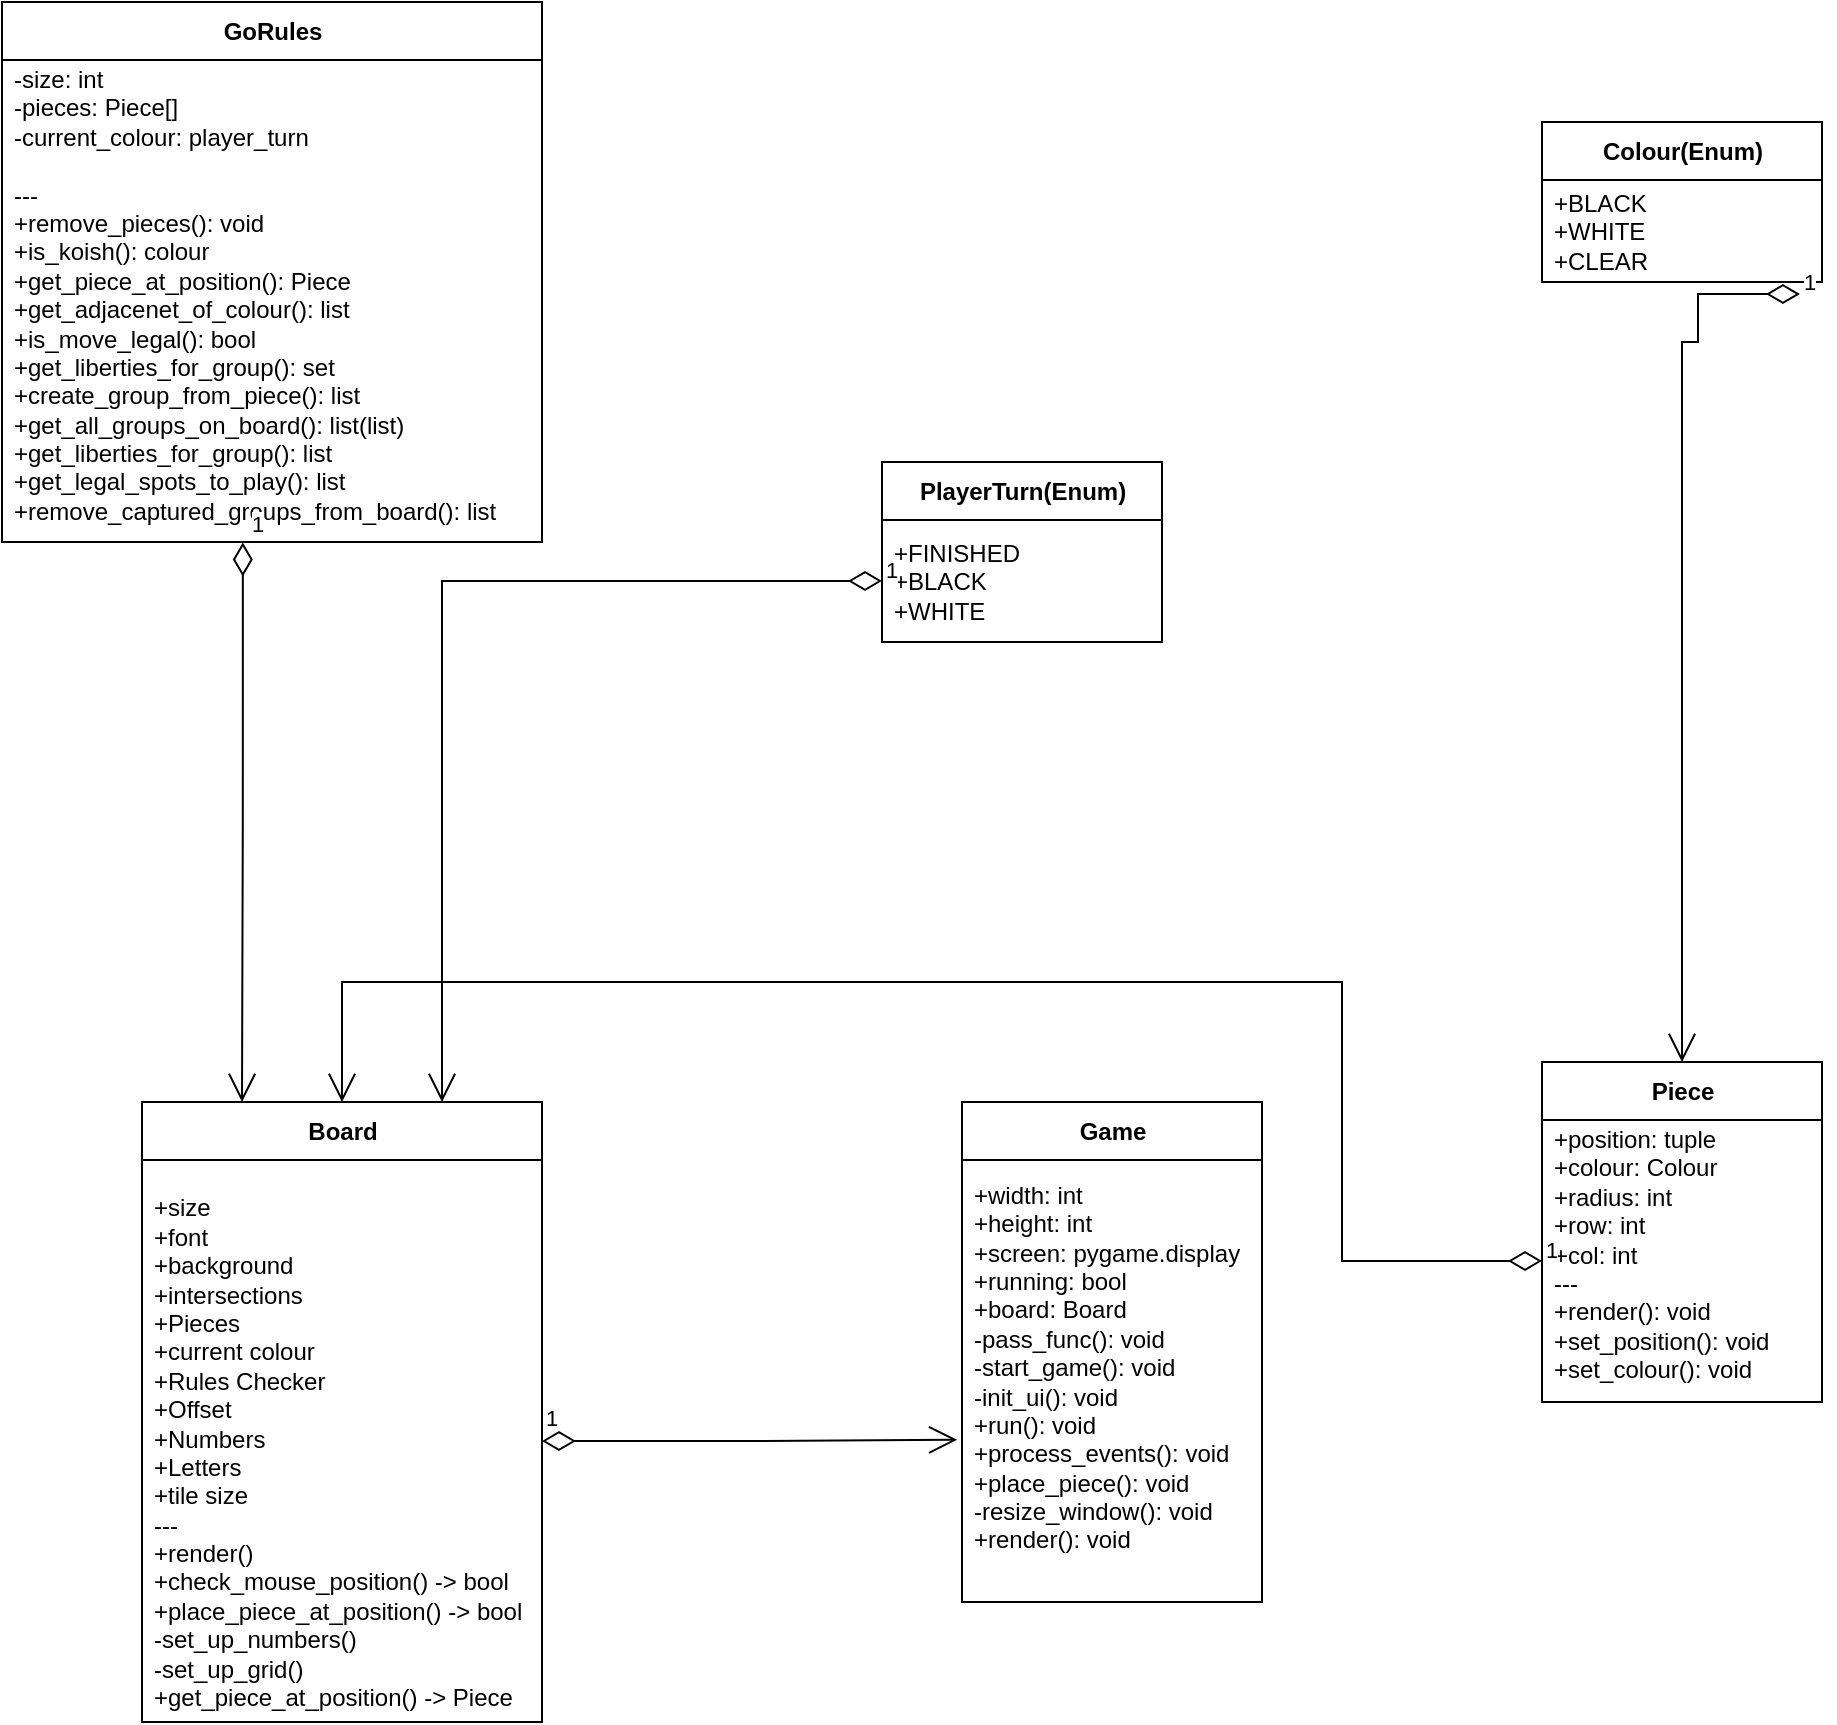 <mxfile version="15.9.4" type="device"><diagram id="C5RBs43oDa-KdzZeNtuy" name="Page-1"><mxGraphModel dx="2031" dy="1074" grid="1" gridSize="10" guides="1" tooltips="1" connect="1" arrows="1" fold="1" page="1" pageScale="1" pageWidth="1000" pageHeight="1000" math="0" shadow="0"><root><mxCell id="WIyWlLk6GJQsqaUBKTNV-0"/><mxCell id="WIyWlLk6GJQsqaUBKTNV-1" parent="WIyWlLk6GJQsqaUBKTNV-0"/><mxCell id="ycoR9_uPS0yKYVhWKHOK-0" value="&lt;div&gt;Board&lt;/div&gt;" style="swimlane;fontStyle=1;align=center;verticalAlign=middle;childLayout=stackLayout;horizontal=1;startSize=29;horizontalStack=0;resizeParent=1;resizeParentMax=0;resizeLast=0;collapsible=0;marginBottom=0;html=1;" vertex="1" parent="WIyWlLk6GJQsqaUBKTNV-1"><mxGeometry x="130" y="550" width="200" height="310" as="geometry"/></mxCell><mxCell id="ycoR9_uPS0yKYVhWKHOK-2" value="&lt;br&gt;&lt;div&gt;+size&lt;/div&gt;&lt;div&gt;+font&lt;/div&gt;&lt;div&gt;+background&lt;/div&gt;&lt;div&gt;+intersections&lt;/div&gt;&lt;div&gt;+Pieces&lt;/div&gt;&lt;div&gt;+current colour&lt;/div&gt;&lt;div&gt;+Rules Checker&lt;/div&gt;&lt;div&gt;+Offset&lt;/div&gt;&lt;div&gt;+Numbers&lt;/div&gt;&lt;div&gt;+Letters&lt;/div&gt;&lt;div&gt;+tile size&lt;/div&gt;&lt;div&gt;---&lt;/div&gt;&lt;div&gt;+render()&lt;/div&gt;&lt;div&gt;+check_mouse_position() -&amp;gt; bool&lt;/div&gt;&lt;div&gt;+place_piece_at_position() -&amp;gt; bool&lt;/div&gt;&lt;div&gt;-set_up_numbers()&lt;/div&gt;&lt;div&gt;-set_up_grid()&lt;/div&gt;&lt;div&gt;+get_piece_at_position() -&amp;gt; Piece&lt;br&gt;&lt;/div&gt;&lt;div&gt;&lt;br&gt;&lt;/div&gt;&lt;div&gt;&lt;br&gt;&lt;/div&gt;&lt;div&gt;&lt;br&gt;&lt;/div&gt;" style="text;html=1;strokeColor=none;fillColor=none;align=left;verticalAlign=middle;spacingLeft=4;spacingRight=4;overflow=hidden;rotatable=0;points=[[0,0.5],[1,0.5]];portConstraint=eastwest;" vertex="1" parent="ycoR9_uPS0yKYVhWKHOK-0"><mxGeometry y="29" width="200" height="281" as="geometry"/></mxCell><mxCell id="ycoR9_uPS0yKYVhWKHOK-3" value="GoRules" style="swimlane;fontStyle=1;align=center;verticalAlign=middle;childLayout=stackLayout;horizontal=1;startSize=29;horizontalStack=0;resizeParent=1;resizeParentMax=0;resizeLast=0;collapsible=0;marginBottom=0;html=1;" vertex="1" parent="WIyWlLk6GJQsqaUBKTNV-1"><mxGeometry x="60" width="270" height="270" as="geometry"/></mxCell><mxCell id="ycoR9_uPS0yKYVhWKHOK-5" value="&lt;div&gt;-size: int&lt;br&gt;&lt;/div&gt;&lt;div&gt;-pieces: Piece[]&lt;/div&gt;&lt;div&gt;-current_colour: player_turn&lt;br&gt;&lt;/div&gt;&lt;div&gt;&lt;br&gt;&lt;/div&gt;&lt;div&gt;---&lt;/div&gt;&lt;div&gt;+remove_pieces(): void&lt;br&gt;&lt;/div&gt;&lt;div&gt;+is_koish(): colour&lt;/div&gt;&lt;div&gt;+get_piece_at_position(): Piece&lt;/div&gt;&lt;div&gt;+get_adjacenet_of_colour(): list&lt;/div&gt;&lt;div&gt;+is_move_legal(): bool&lt;/div&gt;&lt;div&gt;+get_liberties_for_group(): set&lt;/div&gt;&lt;div&gt;+create_group_from_piece(): list&lt;/div&gt;&lt;div&gt;+get_all_groups_on_board(): list(list)&lt;br&gt;&lt;/div&gt;&lt;div&gt;+get_liberties_for_group(): list&lt;/div&gt;&lt;div&gt;+get_legal_spots_to_play(): list&lt;/div&gt;&lt;div&gt;+remove_captured_groups_from_board(): list&lt;br&gt;&lt;/div&gt;&lt;div&gt;&lt;br&gt;&lt;/div&gt;&lt;div&gt;&lt;br&gt;&lt;/div&gt;&lt;div&gt;&lt;br&gt;&lt;/div&gt;" style="text;html=1;strokeColor=none;fillColor=none;align=left;verticalAlign=middle;spacingLeft=4;spacingRight=4;overflow=hidden;rotatable=0;points=[[0,0.5],[1,0.5]];portConstraint=eastwest;" vertex="1" parent="ycoR9_uPS0yKYVhWKHOK-3"><mxGeometry y="29" width="270" height="241" as="geometry"/></mxCell><mxCell id="ycoR9_uPS0yKYVhWKHOK-6" value="&lt;div&gt;PlayerTurn(Enum)&lt;/div&gt;" style="swimlane;fontStyle=1;align=center;verticalAlign=middle;childLayout=stackLayout;horizontal=1;startSize=29;horizontalStack=0;resizeParent=1;resizeParentMax=0;resizeLast=0;collapsible=0;marginBottom=0;html=1;" vertex="1" parent="WIyWlLk6GJQsqaUBKTNV-1"><mxGeometry x="500" y="230" width="140" height="90" as="geometry"/></mxCell><mxCell id="ycoR9_uPS0yKYVhWKHOK-8" value="&lt;div&gt;+FINISHED&lt;/div&gt;&lt;div&gt;+BLACK&lt;/div&gt;&lt;div&gt;+WHITE&lt;br&gt;&lt;/div&gt;" style="text;html=1;strokeColor=none;fillColor=none;align=left;verticalAlign=middle;spacingLeft=4;spacingRight=4;overflow=hidden;rotatable=0;points=[[0,0.5],[1,0.5]];portConstraint=eastwest;" vertex="1" parent="ycoR9_uPS0yKYVhWKHOK-6"><mxGeometry y="29" width="140" height="61" as="geometry"/></mxCell><mxCell id="ycoR9_uPS0yKYVhWKHOK-9" value="Piece" style="swimlane;fontStyle=1;align=center;verticalAlign=middle;childLayout=stackLayout;horizontal=1;startSize=29;horizontalStack=0;resizeParent=1;resizeParentMax=0;resizeLast=0;collapsible=0;marginBottom=0;html=1;" vertex="1" parent="WIyWlLk6GJQsqaUBKTNV-1"><mxGeometry x="830" y="530" width="140" height="170" as="geometry"/></mxCell><mxCell id="ycoR9_uPS0yKYVhWKHOK-11" value="&lt;div&gt;+position: tuple&lt;/div&gt;&lt;div&gt;+colour: Colour&lt;/div&gt;&lt;div&gt;+radius: int&lt;br&gt;&lt;/div&gt;&lt;div&gt;+row: int&lt;/div&gt;&lt;div&gt;+col: int&lt;/div&gt;&lt;div&gt;---&lt;/div&gt;&lt;div&gt;+render(): void&lt;/div&gt;&lt;div&gt;+set_position(): void&lt;/div&gt;&lt;div&gt;+set_colour(): void&lt;br&gt;&lt;/div&gt;&lt;div&gt;&lt;br&gt;&lt;/div&gt;" style="text;html=1;strokeColor=none;fillColor=none;align=left;verticalAlign=middle;spacingLeft=4;spacingRight=4;overflow=hidden;rotatable=0;points=[[0,0.5],[1,0.5]];portConstraint=eastwest;" vertex="1" parent="ycoR9_uPS0yKYVhWKHOK-9"><mxGeometry y="29" width="140" height="141" as="geometry"/></mxCell><mxCell id="ycoR9_uPS0yKYVhWKHOK-12" value="Colour(Enum)" style="swimlane;fontStyle=1;align=center;verticalAlign=middle;childLayout=stackLayout;horizontal=1;startSize=29;horizontalStack=0;resizeParent=1;resizeParentMax=0;resizeLast=0;collapsible=0;marginBottom=0;html=1;" vertex="1" parent="WIyWlLk6GJQsqaUBKTNV-1"><mxGeometry x="830" y="60" width="140" height="80" as="geometry"/></mxCell><mxCell id="ycoR9_uPS0yKYVhWKHOK-14" value="&lt;div&gt;+BLACK&lt;/div&gt;&lt;div&gt;+WHITE&lt;/div&gt;&lt;div&gt;+CLEAR&lt;br&gt;&lt;/div&gt;" style="text;html=1;strokeColor=none;fillColor=none;align=left;verticalAlign=middle;spacingLeft=4;spacingRight=4;overflow=hidden;rotatable=0;points=[[0,0.5],[1,0.5]];portConstraint=eastwest;" vertex="1" parent="ycoR9_uPS0yKYVhWKHOK-12"><mxGeometry y="29" width="140" height="51" as="geometry"/></mxCell><mxCell id="ycoR9_uPS0yKYVhWKHOK-15" value="Game" style="swimlane;fontStyle=1;align=center;verticalAlign=middle;childLayout=stackLayout;horizontal=1;startSize=29;horizontalStack=0;resizeParent=1;resizeParentMax=0;resizeLast=0;collapsible=0;marginBottom=0;html=1;" vertex="1" parent="WIyWlLk6GJQsqaUBKTNV-1"><mxGeometry x="540" y="550" width="150" height="250" as="geometry"/></mxCell><mxCell id="ycoR9_uPS0yKYVhWKHOK-17" value="&lt;div&gt;+width: int&lt;/div&gt;&lt;div&gt;+height: int&lt;/div&gt;&lt;div&gt;+screen: pygame.display&lt;/div&gt;&lt;div&gt;+running: bool&lt;/div&gt;&lt;div&gt;+board: Board&lt;/div&gt;&lt;div&gt;-pass_func(): void&lt;/div&gt;&lt;div&gt;-start_game(): void&lt;/div&gt;&lt;div&gt;-init_ui(): void&lt;/div&gt;&lt;div&gt;+run(): void&lt;/div&gt;&lt;div&gt;+process_events(): void&lt;/div&gt;&lt;div&gt;+place_piece(): void&lt;/div&gt;&lt;div&gt;-resize_window(): void&lt;/div&gt;&lt;div&gt;+render(): void&lt;br&gt;&lt;/div&gt;&lt;div&gt;&lt;br&gt;&lt;/div&gt;" style="text;html=1;strokeColor=none;fillColor=none;align=left;verticalAlign=middle;spacingLeft=4;spacingRight=4;overflow=hidden;rotatable=0;points=[[0,0.5],[1,0.5]];portConstraint=eastwest;" vertex="1" parent="ycoR9_uPS0yKYVhWKHOK-15"><mxGeometry y="29" width="150" height="221" as="geometry"/></mxCell><mxCell id="ycoR9_uPS0yKYVhWKHOK-18" value="1" style="endArrow=open;html=1;endSize=12;startArrow=diamondThin;startSize=14;startFill=0;edgeStyle=orthogonalEdgeStyle;align=left;verticalAlign=bottom;rounded=0;entryX=-0.016;entryY=0.633;entryDx=0;entryDy=0;entryPerimeter=0;" edge="1" parent="WIyWlLk6GJQsqaUBKTNV-1" source="ycoR9_uPS0yKYVhWKHOK-2" target="ycoR9_uPS0yKYVhWKHOK-17"><mxGeometry x="-1" y="3" relative="1" as="geometry"><mxPoint x="230" y="510" as="sourcePoint"/><mxPoint x="390" y="510" as="targetPoint"/></mxGeometry></mxCell><mxCell id="ycoR9_uPS0yKYVhWKHOK-19" value="1" style="endArrow=open;html=1;endSize=12;startArrow=diamondThin;startSize=14;startFill=0;edgeStyle=orthogonalEdgeStyle;align=left;verticalAlign=bottom;rounded=0;exitX=0;exitY=0.5;exitDx=0;exitDy=0;entryX=0.5;entryY=0;entryDx=0;entryDy=0;" edge="1" parent="WIyWlLk6GJQsqaUBKTNV-1" source="ycoR9_uPS0yKYVhWKHOK-11" target="ycoR9_uPS0yKYVhWKHOK-0"><mxGeometry x="-1" y="3" relative="1" as="geometry"><mxPoint x="230" y="510" as="sourcePoint"/><mxPoint x="390" y="510" as="targetPoint"/><Array as="points"><mxPoint x="730" y="629"/><mxPoint x="730" y="490"/><mxPoint x="230" y="490"/></Array></mxGeometry></mxCell><mxCell id="ycoR9_uPS0yKYVhWKHOK-20" value="1" style="endArrow=open;html=1;endSize=12;startArrow=diamondThin;startSize=14;startFill=0;edgeStyle=orthogonalEdgeStyle;align=left;verticalAlign=bottom;rounded=0;exitX=0.921;exitY=1.118;exitDx=0;exitDy=0;exitPerimeter=0;entryX=0.5;entryY=0;entryDx=0;entryDy=0;" edge="1" parent="WIyWlLk6GJQsqaUBKTNV-1" source="ycoR9_uPS0yKYVhWKHOK-14" target="ycoR9_uPS0yKYVhWKHOK-9"><mxGeometry x="-1" y="3" relative="1" as="geometry"><mxPoint x="230" y="510" as="sourcePoint"/><mxPoint x="390" y="510" as="targetPoint"/><Array as="points"><mxPoint x="908" y="146"/><mxPoint x="908" y="170"/><mxPoint x="900" y="170"/></Array></mxGeometry></mxCell><mxCell id="ycoR9_uPS0yKYVhWKHOK-21" value="1" style="endArrow=open;html=1;endSize=12;startArrow=diamondThin;startSize=14;startFill=0;edgeStyle=orthogonalEdgeStyle;align=left;verticalAlign=bottom;rounded=0;exitX=0.446;exitY=1.001;exitDx=0;exitDy=0;exitPerimeter=0;entryX=0.25;entryY=0;entryDx=0;entryDy=0;" edge="1" parent="WIyWlLk6GJQsqaUBKTNV-1" source="ycoR9_uPS0yKYVhWKHOK-5" target="ycoR9_uPS0yKYVhWKHOK-0"><mxGeometry x="-1" y="3" relative="1" as="geometry"><mxPoint x="230" y="510" as="sourcePoint"/><mxPoint x="390" y="510" as="targetPoint"/></mxGeometry></mxCell><mxCell id="ycoR9_uPS0yKYVhWKHOK-22" value="1" style="endArrow=open;html=1;endSize=12;startArrow=diamondThin;startSize=14;startFill=0;edgeStyle=orthogonalEdgeStyle;align=left;verticalAlign=bottom;rounded=0;entryX=0.75;entryY=0;entryDx=0;entryDy=0;" edge="1" parent="WIyWlLk6GJQsqaUBKTNV-1" source="ycoR9_uPS0yKYVhWKHOK-8" target="ycoR9_uPS0yKYVhWKHOK-0"><mxGeometry x="-1" y="3" relative="1" as="geometry"><mxPoint x="230" y="510" as="sourcePoint"/><mxPoint x="390" y="510" as="targetPoint"/></mxGeometry></mxCell></root></mxGraphModel></diagram></mxfile>
